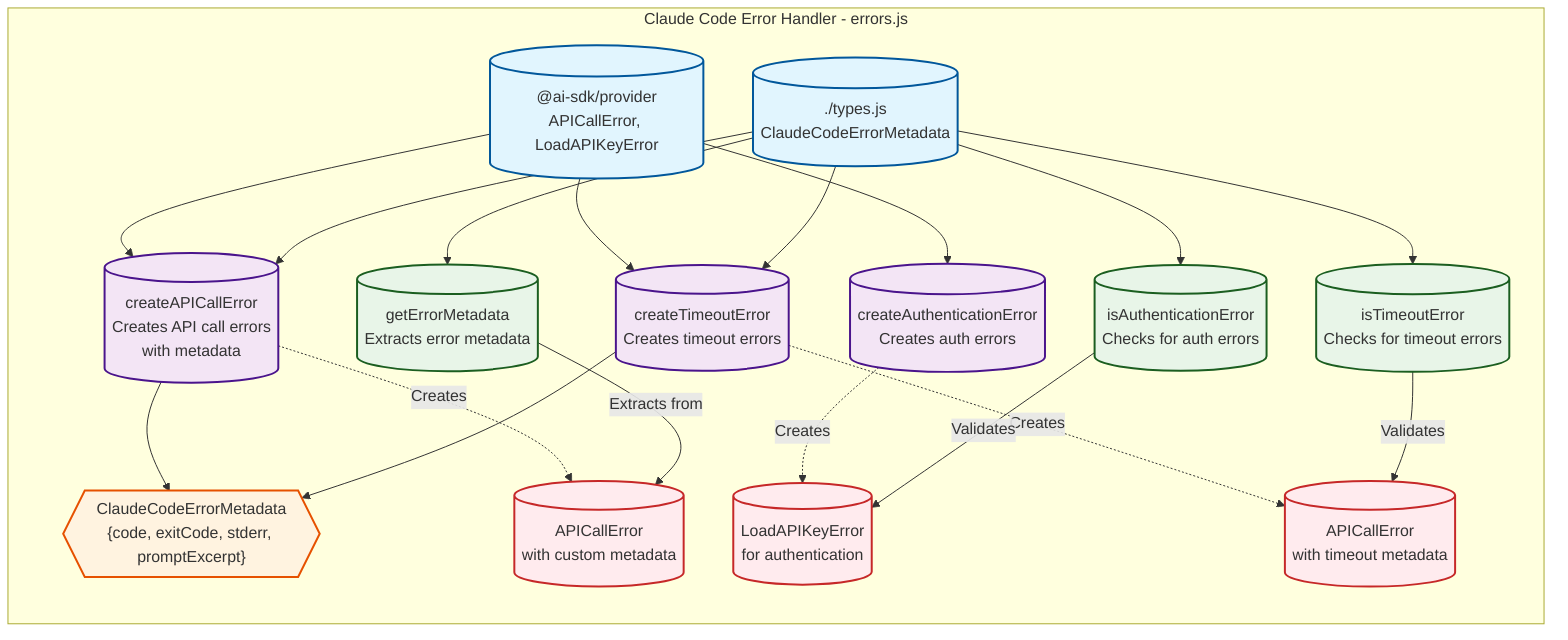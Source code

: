 graph TD
    subgraph "Claude Code Error Handler - errors.js"
        direction TB
        
        %% External Dependencies
        EXT_API[("@ai-sdk/provider<br/>APICallError, LoadAPIKeyError")]
        EXT_TYPES[("./types.js<br/>ClaudeCodeErrorMetadata")]
        
        %% Main Functions
        CREATE_API[("createAPICallError<br/>Creates API call errors<br/>with metadata")]
        CREATE_AUTH[("createAuthenticationError<br/>Creates auth errors")]
        CREATE_TIMEOUT[("createTimeoutError<br/>Creates timeout errors")]
        
        %% Utility Functions
        IS_AUTH[("isAuthenticationError<br/>Checks for auth errors")]
        IS_TIMEOUT[("isTimeoutError<br/>Checks for timeout errors")]
        GET_META[("getErrorMetadata<br/>Extracts error metadata")]
        
        %% Data Structures
        META_OBJ{{"ClaudeCodeErrorMetadata<br/>{code, exitCode, stderr, promptExcerpt}"}}
        
        %% Flow Connections
        EXT_API --> CREATE_API
        EXT_API --> CREATE_AUTH
        EXT_API --> CREATE_TIMEOUT
        EXT_TYPES --> CREATE_API
        EXT_TYPES --> CREATE_TIMEOUT
        EXT_TYPES --> IS_AUTH
        EXT_TYPES --> IS_TIMEOUT
        EXT_TYPES --> GET_META
        
        CREATE_API --> META_OBJ
        CREATE_TIMEOUT --> META_OBJ
        
        %% Error Type Classification
        CREATE_API -.->|"Creates"| API_ERROR[("APICallError<br/>with custom metadata")]
        CREATE_AUTH -.->|"Creates"| AUTH_ERROR[("LoadAPIKeyError<br/>for authentication")]
        CREATE_TIMEOUT -.->|"Creates"| TIMEOUT_ERROR[("APICallError<br/>with timeout metadata")]
        
        %% Error Detection
        IS_AUTH -->|"Validates"| AUTH_ERROR
        IS_TIMEOUT -->|"Validates"| TIMEOUT_ERROR
        GET_META -->|"Extracts from"| API_ERROR
    end
    
    %% Style Classes
    classDef external fill:#e1f5fe,stroke:#01579b,stroke-width:2px
    classDef function fill:#f3e5f5,stroke:#4a148c,stroke-width:2px
    classDef utility fill:#e8f5e8,stroke:#1b5e20,stroke-width:2px
    classDef data fill:#fff3e0,stroke:#e65100,stroke-width:2px
    classDef error fill:#ffebee,stroke:#c62828,stroke-width:2px
    
    %% Apply Styles
    class EXT_API,EXT_TYPES external
    class CREATE_API,CREATE_AUTH,CREATE_TIMEOUT function
    class IS_AUTH,IS_TIMEOUT,GET_META utility
    class META_OBJ data
    class API_ERROR,AUTH_ERROR,TIMEOUT_ERROR error